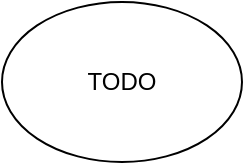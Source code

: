 <mxfile version="20.2.8" type="device"><diagram id="Rd-27PufT33L09xzSnhi" name="Page-1"><mxGraphModel dx="1851" dy="947" grid="1" gridSize="10" guides="1" tooltips="1" connect="1" arrows="1" fold="1" page="1" pageScale="1" pageWidth="4681" pageHeight="3300" math="0" shadow="0"><root><mxCell id="0"/><mxCell id="1" parent="0"/><mxCell id="njK9To3pOrlpIacLsrTO-1" value="TODO" style="ellipse;whiteSpace=wrap;html=1;" vertex="1" parent="1"><mxGeometry x="2300" y="1650" width="120" height="80" as="geometry"/></mxCell></root></mxGraphModel></diagram></mxfile>